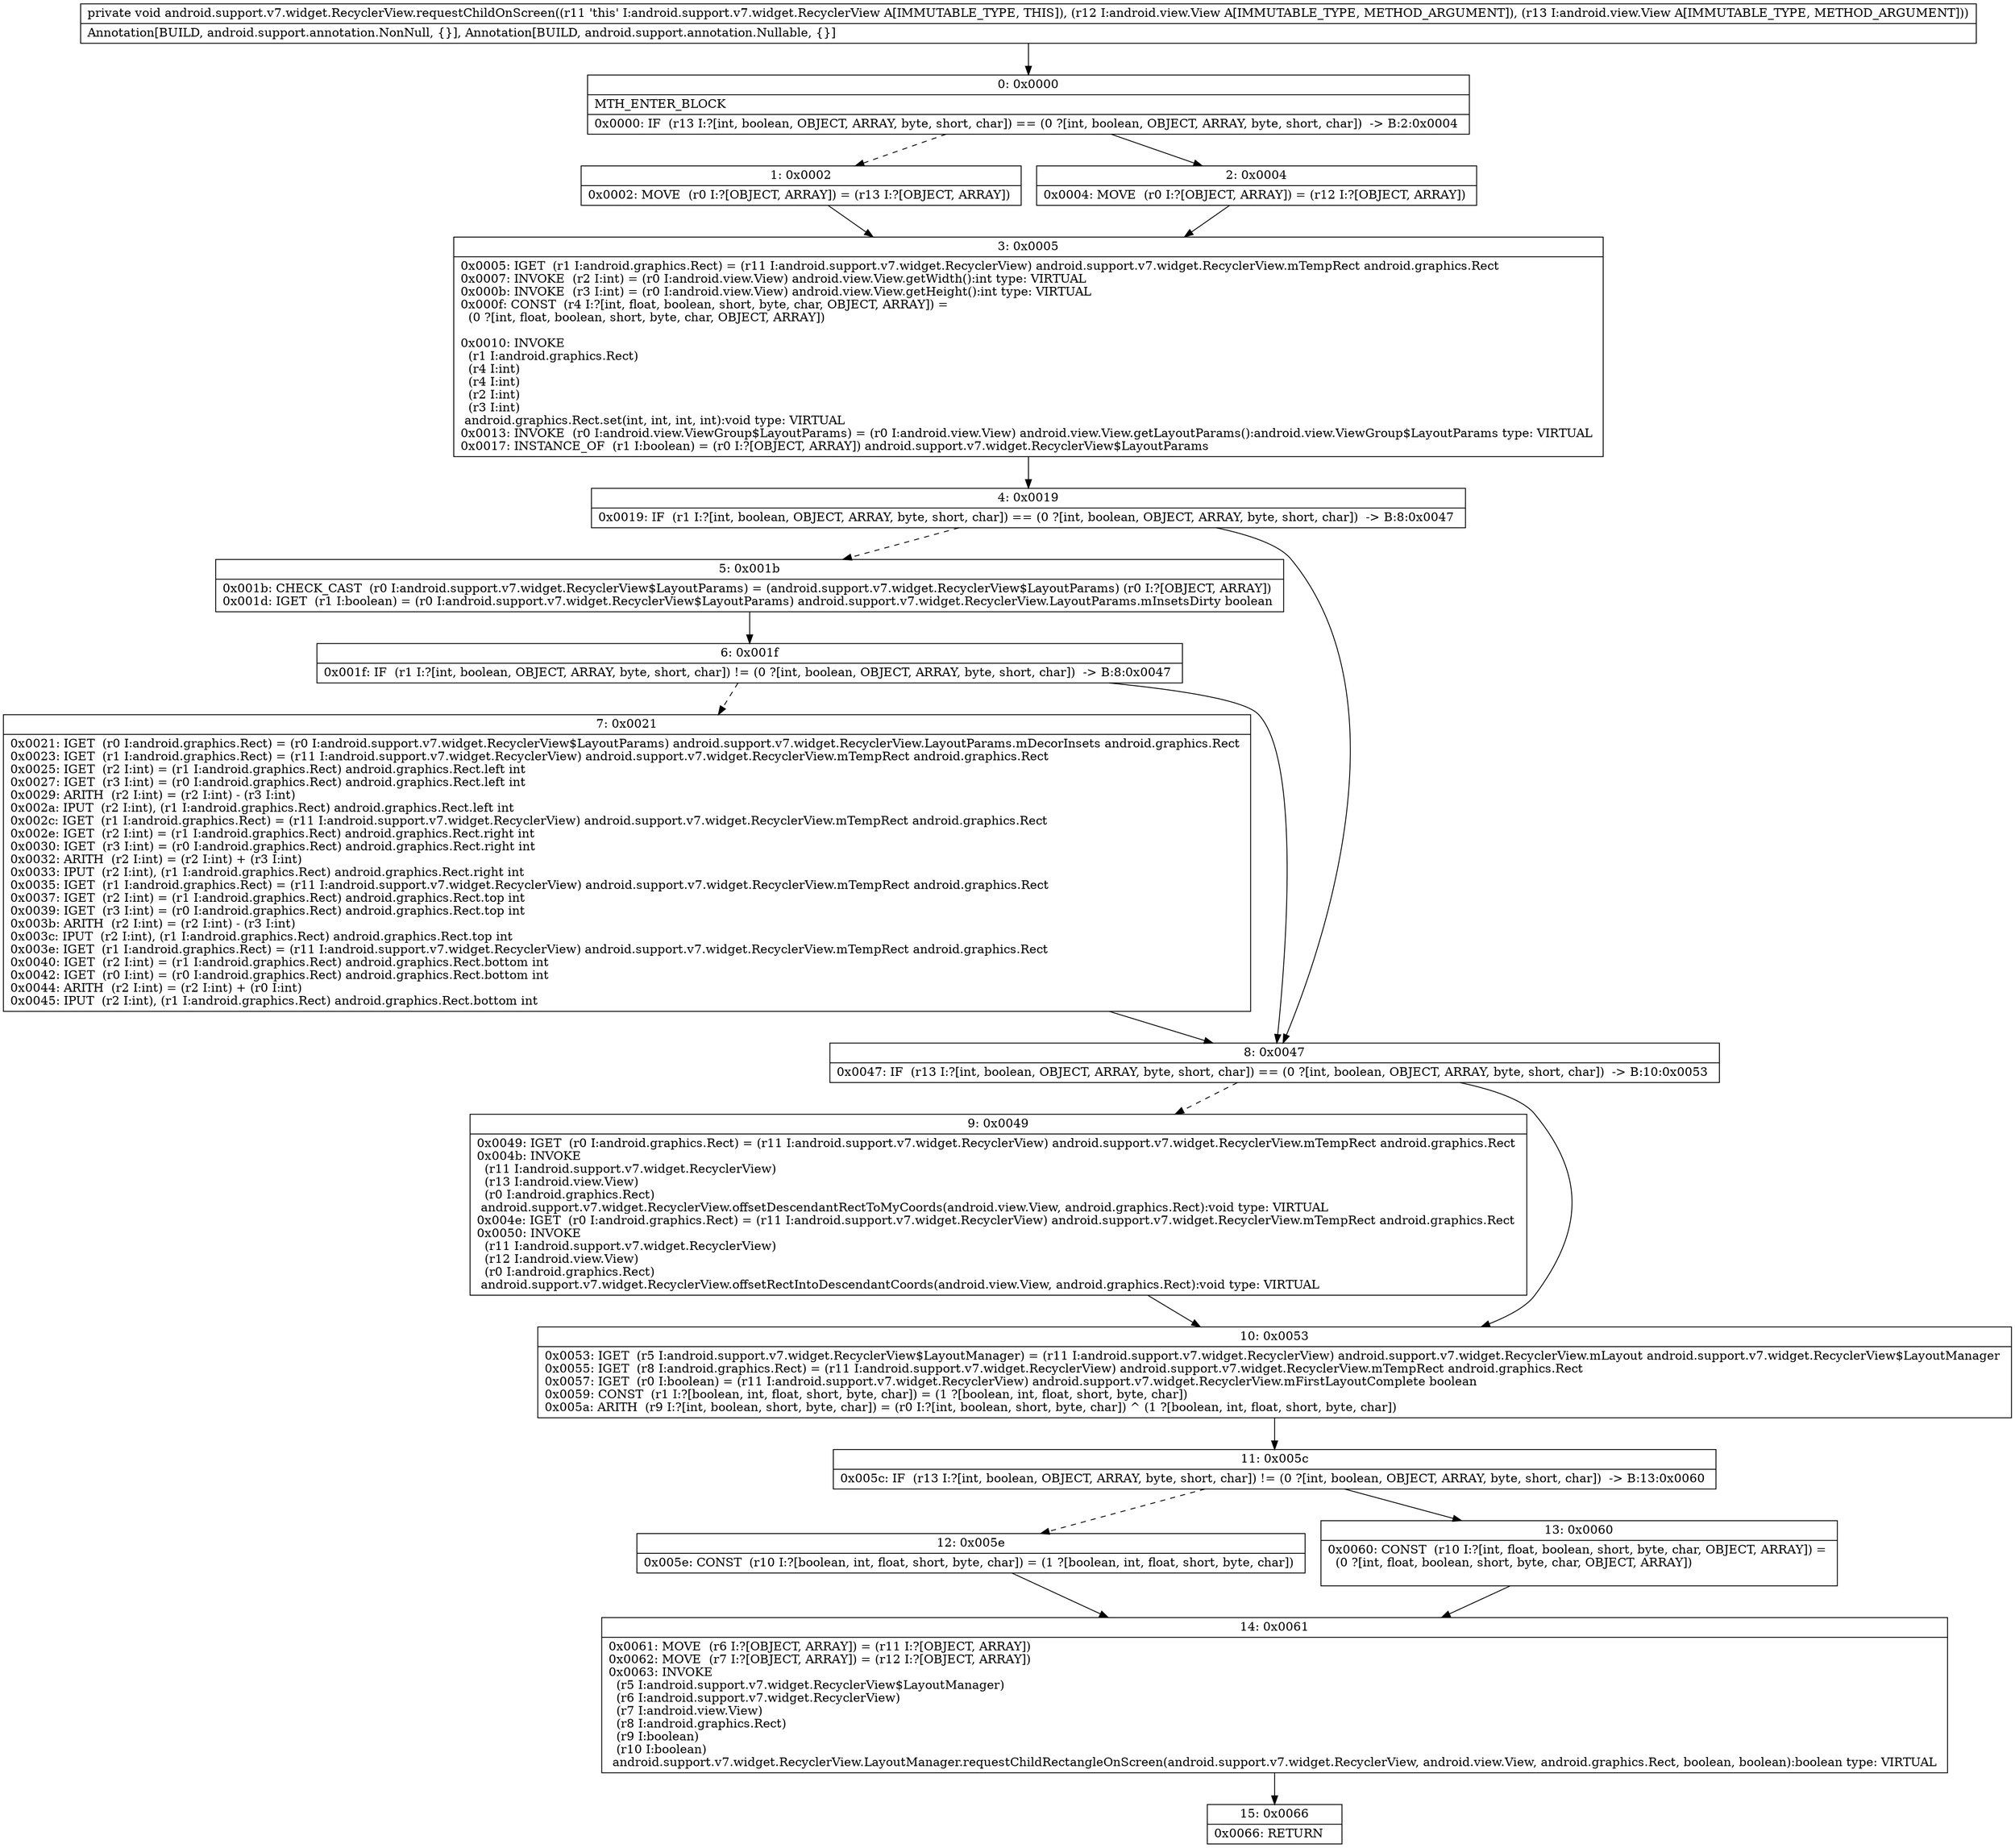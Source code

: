 digraph "CFG forandroid.support.v7.widget.RecyclerView.requestChildOnScreen(Landroid\/view\/View;Landroid\/view\/View;)V" {
Node_0 [shape=record,label="{0\:\ 0x0000|MTH_ENTER_BLOCK\l|0x0000: IF  (r13 I:?[int, boolean, OBJECT, ARRAY, byte, short, char]) == (0 ?[int, boolean, OBJECT, ARRAY, byte, short, char])  \-\> B:2:0x0004 \l}"];
Node_1 [shape=record,label="{1\:\ 0x0002|0x0002: MOVE  (r0 I:?[OBJECT, ARRAY]) = (r13 I:?[OBJECT, ARRAY]) \l}"];
Node_2 [shape=record,label="{2\:\ 0x0004|0x0004: MOVE  (r0 I:?[OBJECT, ARRAY]) = (r12 I:?[OBJECT, ARRAY]) \l}"];
Node_3 [shape=record,label="{3\:\ 0x0005|0x0005: IGET  (r1 I:android.graphics.Rect) = (r11 I:android.support.v7.widget.RecyclerView) android.support.v7.widget.RecyclerView.mTempRect android.graphics.Rect \l0x0007: INVOKE  (r2 I:int) = (r0 I:android.view.View) android.view.View.getWidth():int type: VIRTUAL \l0x000b: INVOKE  (r3 I:int) = (r0 I:android.view.View) android.view.View.getHeight():int type: VIRTUAL \l0x000f: CONST  (r4 I:?[int, float, boolean, short, byte, char, OBJECT, ARRAY]) = \l  (0 ?[int, float, boolean, short, byte, char, OBJECT, ARRAY])\l \l0x0010: INVOKE  \l  (r1 I:android.graphics.Rect)\l  (r4 I:int)\l  (r4 I:int)\l  (r2 I:int)\l  (r3 I:int)\l android.graphics.Rect.set(int, int, int, int):void type: VIRTUAL \l0x0013: INVOKE  (r0 I:android.view.ViewGroup$LayoutParams) = (r0 I:android.view.View) android.view.View.getLayoutParams():android.view.ViewGroup$LayoutParams type: VIRTUAL \l0x0017: INSTANCE_OF  (r1 I:boolean) = (r0 I:?[OBJECT, ARRAY]) android.support.v7.widget.RecyclerView$LayoutParams \l}"];
Node_4 [shape=record,label="{4\:\ 0x0019|0x0019: IF  (r1 I:?[int, boolean, OBJECT, ARRAY, byte, short, char]) == (0 ?[int, boolean, OBJECT, ARRAY, byte, short, char])  \-\> B:8:0x0047 \l}"];
Node_5 [shape=record,label="{5\:\ 0x001b|0x001b: CHECK_CAST  (r0 I:android.support.v7.widget.RecyclerView$LayoutParams) = (android.support.v7.widget.RecyclerView$LayoutParams) (r0 I:?[OBJECT, ARRAY]) \l0x001d: IGET  (r1 I:boolean) = (r0 I:android.support.v7.widget.RecyclerView$LayoutParams) android.support.v7.widget.RecyclerView.LayoutParams.mInsetsDirty boolean \l}"];
Node_6 [shape=record,label="{6\:\ 0x001f|0x001f: IF  (r1 I:?[int, boolean, OBJECT, ARRAY, byte, short, char]) != (0 ?[int, boolean, OBJECT, ARRAY, byte, short, char])  \-\> B:8:0x0047 \l}"];
Node_7 [shape=record,label="{7\:\ 0x0021|0x0021: IGET  (r0 I:android.graphics.Rect) = (r0 I:android.support.v7.widget.RecyclerView$LayoutParams) android.support.v7.widget.RecyclerView.LayoutParams.mDecorInsets android.graphics.Rect \l0x0023: IGET  (r1 I:android.graphics.Rect) = (r11 I:android.support.v7.widget.RecyclerView) android.support.v7.widget.RecyclerView.mTempRect android.graphics.Rect \l0x0025: IGET  (r2 I:int) = (r1 I:android.graphics.Rect) android.graphics.Rect.left int \l0x0027: IGET  (r3 I:int) = (r0 I:android.graphics.Rect) android.graphics.Rect.left int \l0x0029: ARITH  (r2 I:int) = (r2 I:int) \- (r3 I:int) \l0x002a: IPUT  (r2 I:int), (r1 I:android.graphics.Rect) android.graphics.Rect.left int \l0x002c: IGET  (r1 I:android.graphics.Rect) = (r11 I:android.support.v7.widget.RecyclerView) android.support.v7.widget.RecyclerView.mTempRect android.graphics.Rect \l0x002e: IGET  (r2 I:int) = (r1 I:android.graphics.Rect) android.graphics.Rect.right int \l0x0030: IGET  (r3 I:int) = (r0 I:android.graphics.Rect) android.graphics.Rect.right int \l0x0032: ARITH  (r2 I:int) = (r2 I:int) + (r3 I:int) \l0x0033: IPUT  (r2 I:int), (r1 I:android.graphics.Rect) android.graphics.Rect.right int \l0x0035: IGET  (r1 I:android.graphics.Rect) = (r11 I:android.support.v7.widget.RecyclerView) android.support.v7.widget.RecyclerView.mTempRect android.graphics.Rect \l0x0037: IGET  (r2 I:int) = (r1 I:android.graphics.Rect) android.graphics.Rect.top int \l0x0039: IGET  (r3 I:int) = (r0 I:android.graphics.Rect) android.graphics.Rect.top int \l0x003b: ARITH  (r2 I:int) = (r2 I:int) \- (r3 I:int) \l0x003c: IPUT  (r2 I:int), (r1 I:android.graphics.Rect) android.graphics.Rect.top int \l0x003e: IGET  (r1 I:android.graphics.Rect) = (r11 I:android.support.v7.widget.RecyclerView) android.support.v7.widget.RecyclerView.mTempRect android.graphics.Rect \l0x0040: IGET  (r2 I:int) = (r1 I:android.graphics.Rect) android.graphics.Rect.bottom int \l0x0042: IGET  (r0 I:int) = (r0 I:android.graphics.Rect) android.graphics.Rect.bottom int \l0x0044: ARITH  (r2 I:int) = (r2 I:int) + (r0 I:int) \l0x0045: IPUT  (r2 I:int), (r1 I:android.graphics.Rect) android.graphics.Rect.bottom int \l}"];
Node_8 [shape=record,label="{8\:\ 0x0047|0x0047: IF  (r13 I:?[int, boolean, OBJECT, ARRAY, byte, short, char]) == (0 ?[int, boolean, OBJECT, ARRAY, byte, short, char])  \-\> B:10:0x0053 \l}"];
Node_9 [shape=record,label="{9\:\ 0x0049|0x0049: IGET  (r0 I:android.graphics.Rect) = (r11 I:android.support.v7.widget.RecyclerView) android.support.v7.widget.RecyclerView.mTempRect android.graphics.Rect \l0x004b: INVOKE  \l  (r11 I:android.support.v7.widget.RecyclerView)\l  (r13 I:android.view.View)\l  (r0 I:android.graphics.Rect)\l android.support.v7.widget.RecyclerView.offsetDescendantRectToMyCoords(android.view.View, android.graphics.Rect):void type: VIRTUAL \l0x004e: IGET  (r0 I:android.graphics.Rect) = (r11 I:android.support.v7.widget.RecyclerView) android.support.v7.widget.RecyclerView.mTempRect android.graphics.Rect \l0x0050: INVOKE  \l  (r11 I:android.support.v7.widget.RecyclerView)\l  (r12 I:android.view.View)\l  (r0 I:android.graphics.Rect)\l android.support.v7.widget.RecyclerView.offsetRectIntoDescendantCoords(android.view.View, android.graphics.Rect):void type: VIRTUAL \l}"];
Node_10 [shape=record,label="{10\:\ 0x0053|0x0053: IGET  (r5 I:android.support.v7.widget.RecyclerView$LayoutManager) = (r11 I:android.support.v7.widget.RecyclerView) android.support.v7.widget.RecyclerView.mLayout android.support.v7.widget.RecyclerView$LayoutManager \l0x0055: IGET  (r8 I:android.graphics.Rect) = (r11 I:android.support.v7.widget.RecyclerView) android.support.v7.widget.RecyclerView.mTempRect android.graphics.Rect \l0x0057: IGET  (r0 I:boolean) = (r11 I:android.support.v7.widget.RecyclerView) android.support.v7.widget.RecyclerView.mFirstLayoutComplete boolean \l0x0059: CONST  (r1 I:?[boolean, int, float, short, byte, char]) = (1 ?[boolean, int, float, short, byte, char]) \l0x005a: ARITH  (r9 I:?[int, boolean, short, byte, char]) = (r0 I:?[int, boolean, short, byte, char]) ^ (1 ?[boolean, int, float, short, byte, char]) \l}"];
Node_11 [shape=record,label="{11\:\ 0x005c|0x005c: IF  (r13 I:?[int, boolean, OBJECT, ARRAY, byte, short, char]) != (0 ?[int, boolean, OBJECT, ARRAY, byte, short, char])  \-\> B:13:0x0060 \l}"];
Node_12 [shape=record,label="{12\:\ 0x005e|0x005e: CONST  (r10 I:?[boolean, int, float, short, byte, char]) = (1 ?[boolean, int, float, short, byte, char]) \l}"];
Node_13 [shape=record,label="{13\:\ 0x0060|0x0060: CONST  (r10 I:?[int, float, boolean, short, byte, char, OBJECT, ARRAY]) = \l  (0 ?[int, float, boolean, short, byte, char, OBJECT, ARRAY])\l \l}"];
Node_14 [shape=record,label="{14\:\ 0x0061|0x0061: MOVE  (r6 I:?[OBJECT, ARRAY]) = (r11 I:?[OBJECT, ARRAY]) \l0x0062: MOVE  (r7 I:?[OBJECT, ARRAY]) = (r12 I:?[OBJECT, ARRAY]) \l0x0063: INVOKE  \l  (r5 I:android.support.v7.widget.RecyclerView$LayoutManager)\l  (r6 I:android.support.v7.widget.RecyclerView)\l  (r7 I:android.view.View)\l  (r8 I:android.graphics.Rect)\l  (r9 I:boolean)\l  (r10 I:boolean)\l android.support.v7.widget.RecyclerView.LayoutManager.requestChildRectangleOnScreen(android.support.v7.widget.RecyclerView, android.view.View, android.graphics.Rect, boolean, boolean):boolean type: VIRTUAL \l}"];
Node_15 [shape=record,label="{15\:\ 0x0066|0x0066: RETURN   \l}"];
MethodNode[shape=record,label="{private void android.support.v7.widget.RecyclerView.requestChildOnScreen((r11 'this' I:android.support.v7.widget.RecyclerView A[IMMUTABLE_TYPE, THIS]), (r12 I:android.view.View A[IMMUTABLE_TYPE, METHOD_ARGUMENT]), (r13 I:android.view.View A[IMMUTABLE_TYPE, METHOD_ARGUMENT]))  | Annotation[BUILD, android.support.annotation.NonNull, \{\}], Annotation[BUILD, android.support.annotation.Nullable, \{\}]\l}"];
MethodNode -> Node_0;
Node_0 -> Node_1[style=dashed];
Node_0 -> Node_2;
Node_1 -> Node_3;
Node_2 -> Node_3;
Node_3 -> Node_4;
Node_4 -> Node_5[style=dashed];
Node_4 -> Node_8;
Node_5 -> Node_6;
Node_6 -> Node_7[style=dashed];
Node_6 -> Node_8;
Node_7 -> Node_8;
Node_8 -> Node_9[style=dashed];
Node_8 -> Node_10;
Node_9 -> Node_10;
Node_10 -> Node_11;
Node_11 -> Node_12[style=dashed];
Node_11 -> Node_13;
Node_12 -> Node_14;
Node_13 -> Node_14;
Node_14 -> Node_15;
}

